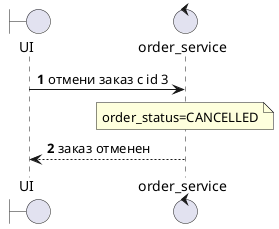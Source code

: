 @startuml


boundary UI
control order_service

autonumber

UI->order_service: отмени заказ с id 3

note over order_service: order_status=CANCELLED

order_service-->UI: заказ отменен



@enduml